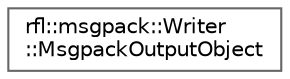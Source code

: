 digraph "类继承关系图"
{
 // LATEX_PDF_SIZE
  bgcolor="transparent";
  edge [fontname=Helvetica,fontsize=10,labelfontname=Helvetica,labelfontsize=10];
  node [fontname=Helvetica,fontsize=10,shape=box,height=0.2,width=0.4];
  rankdir="LR";
  Node0 [id="Node000000",label="rfl::msgpack::Writer\l::MsgpackOutputObject",height=0.2,width=0.4,color="grey40", fillcolor="white", style="filled",URL="$structrfl_1_1msgpack_1_1_writer_1_1_msgpack_output_object.html",tooltip=" "];
}
